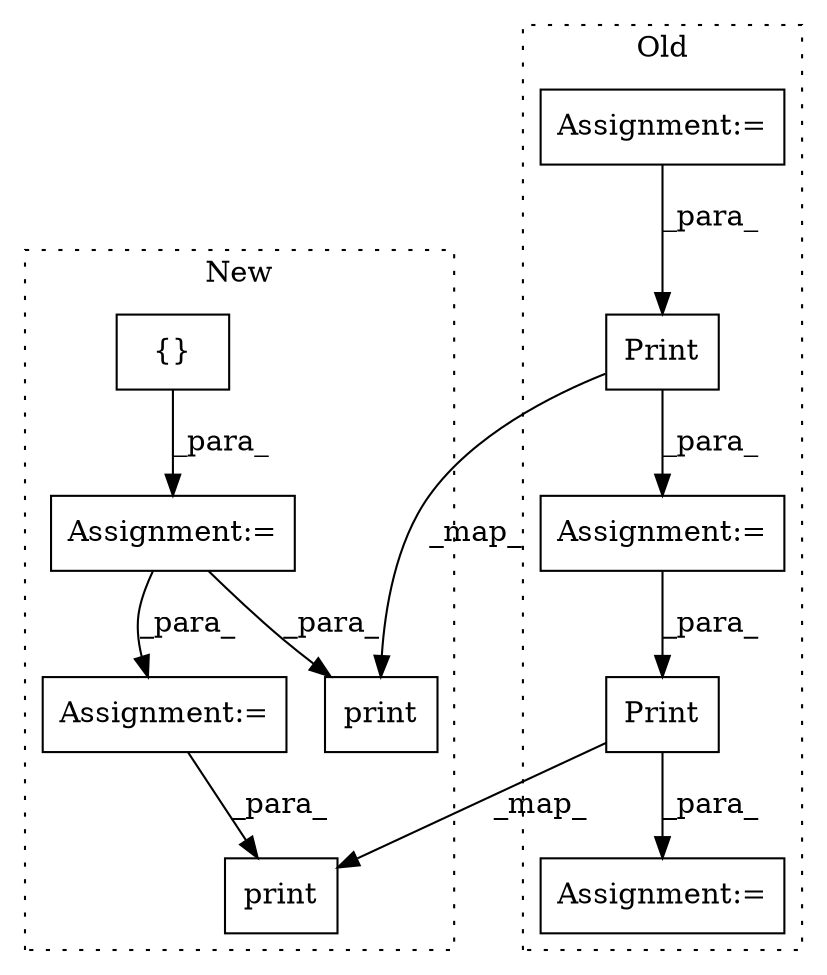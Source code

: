 digraph G {
subgraph cluster0 {
1 [label="Print" a="32" s="7276,7333" l="6,1" shape="box"];
3 [label="Assignment:=" a="7" s="7264" l="1" shape="box"];
6 [label="Print" a="32" s="7356,7419" l="6,1" shape="box"];
8 [label="Assignment:=" a="7" s="7179" l="1" shape="box"];
9 [label="Assignment:=" a="7" s="7344" l="1" shape="box"];
label = "Old";
style="dotted";
}
subgraph cluster1 {
2 [label="print" a="32" s="7350,7407" l="6,1" shape="box"];
4 [label="{}" a="4" s="7234" l="2" shape="box"];
5 [label="print" a="32" s="7457,7520" l="6,1" shape="box"];
7 [label="Assignment:=" a="7" s="7418" l="1" shape="box"];
10 [label="Assignment:=" a="7" s="7328" l="1" shape="box"];
label = "New";
style="dotted";
}
1 -> 3 [label="_para_"];
1 -> 2 [label="_map_"];
3 -> 6 [label="_para_"];
4 -> 10 [label="_para_"];
6 -> 5 [label="_map_"];
6 -> 9 [label="_para_"];
7 -> 5 [label="_para_"];
8 -> 1 [label="_para_"];
10 -> 2 [label="_para_"];
10 -> 7 [label="_para_"];
}